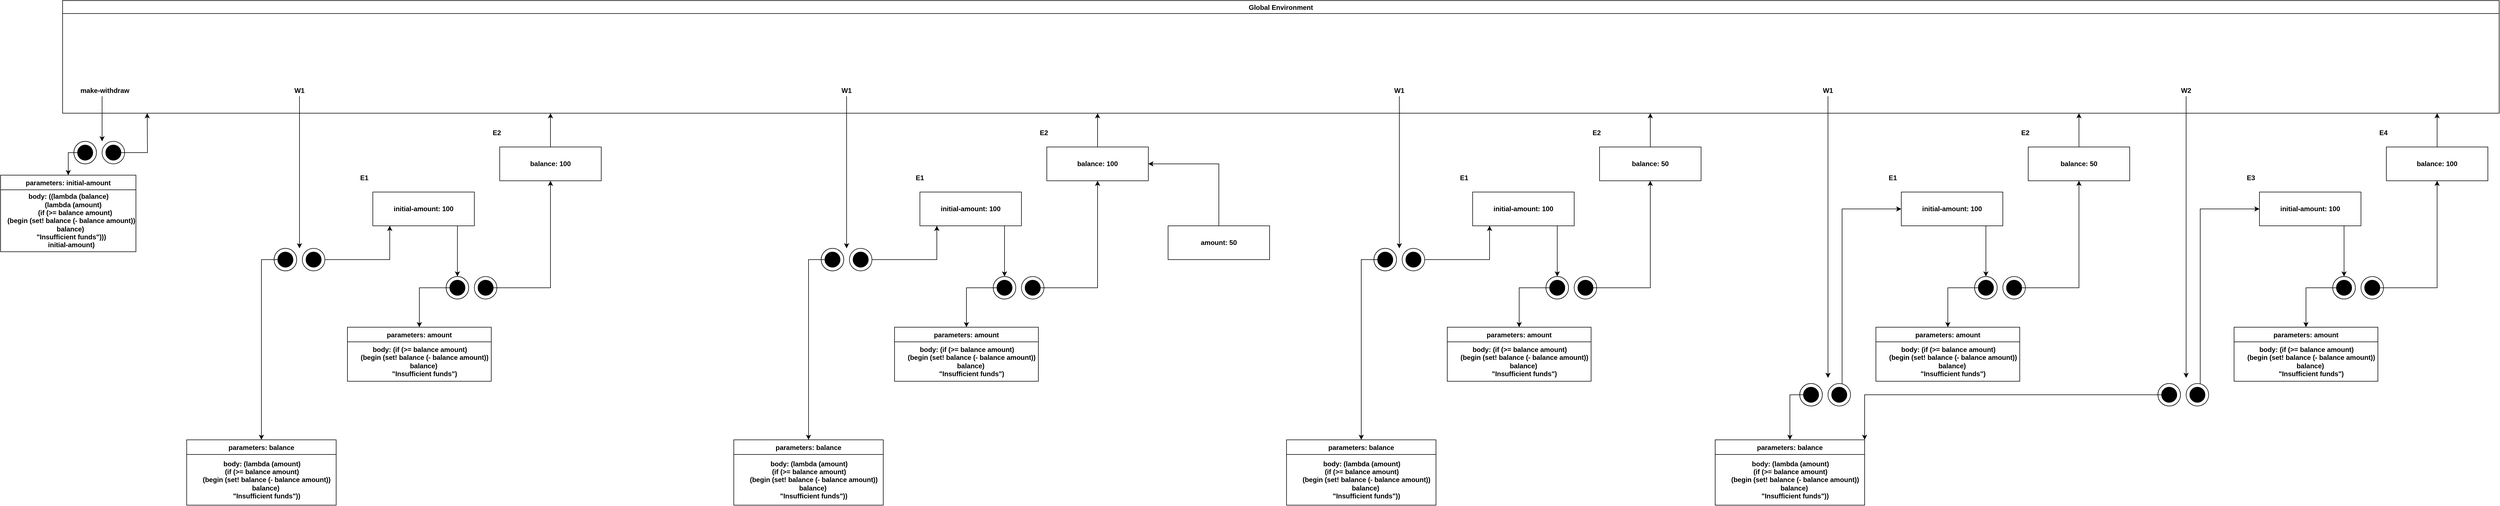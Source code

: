 <mxfile version="20.2.2" type="device"><diagram id="kfDIRKvqegw2uB67PyOM" name="Page-1"><mxGraphModel dx="1422" dy="762" grid="1" gridSize="10" guides="1" tooltips="1" connect="1" arrows="1" fold="1" page="1" pageScale="1" pageWidth="827" pageHeight="1169" math="0" shadow="0"><root><mxCell id="0"/><mxCell id="1" parent="0"/><mxCell id="6qff64zCj-VwjpIvM6aq-5" value="Global Environment" style="swimlane;labelBackgroundColor=#ffffff;" parent="1" vertex="1"><mxGeometry x="140" y="210" width="4320" height="200" as="geometry"/></mxCell><mxCell id="6qff64zCj-VwjpIvM6aq-6" value="&lt;b&gt;make-withdraw&lt;br&gt;&lt;/b&gt;" style="text;html=1;strokeColor=none;fillColor=none;align=center;verticalAlign=middle;whiteSpace=wrap;rounded=0;labelBackgroundColor=#ffffff;" parent="6qff64zCj-VwjpIvM6aq-5" vertex="1"><mxGeometry x="10" y="150" width="130" height="20" as="geometry"/></mxCell><mxCell id="NxUSfzt4S8Dqe7hjAfuP-22" value="&lt;b&gt;W1&lt;br&gt;&lt;/b&gt;" style="text;html=1;strokeColor=none;fillColor=none;align=center;verticalAlign=middle;whiteSpace=wrap;rounded=0;labelBackgroundColor=#ffffff;" parent="6qff64zCj-VwjpIvM6aq-5" vertex="1"><mxGeometry x="355" y="150" width="130" height="20" as="geometry"/></mxCell><mxCell id="6qff64zCj-VwjpIvM6aq-7" value="" style="group" parent="1" connectable="0" vertex="1"><mxGeometry x="160" y="460" width="40" height="40" as="geometry"/></mxCell><mxCell id="6qff64zCj-VwjpIvM6aq-8" value="" style="ellipse;whiteSpace=wrap;html=1;aspect=fixed;labelBackgroundColor=#ffffff;" parent="6qff64zCj-VwjpIvM6aq-7" vertex="1"><mxGeometry width="40" height="40" as="geometry"/></mxCell><mxCell id="6qff64zCj-VwjpIvM6aq-9" value="" style="ellipse;whiteSpace=wrap;html=1;aspect=fixed;labelBackgroundColor=#ffffff;strokeWidth=8;fillColor=#000000;" parent="6qff64zCj-VwjpIvM6aq-7" vertex="1"><mxGeometry x="10" y="10" width="20" height="20" as="geometry"/></mxCell><mxCell id="6qff64zCj-VwjpIvM6aq-10" value="" style="group" parent="1" connectable="0" vertex="1"><mxGeometry x="160" y="460" width="40" height="40" as="geometry"/></mxCell><mxCell id="6qff64zCj-VwjpIvM6aq-11" value="" style="ellipse;whiteSpace=wrap;html=1;aspect=fixed;labelBackgroundColor=#ffffff;" parent="6qff64zCj-VwjpIvM6aq-10" vertex="1"><mxGeometry width="40" height="40" as="geometry"/></mxCell><mxCell id="6qff64zCj-VwjpIvM6aq-12" value="" style="ellipse;whiteSpace=wrap;html=1;aspect=fixed;labelBackgroundColor=#ffffff;strokeWidth=8;fillColor=#000000;" parent="6qff64zCj-VwjpIvM6aq-10" vertex="1"><mxGeometry x="10" y="10" width="20" height="20" as="geometry"/></mxCell><mxCell id="6qff64zCj-VwjpIvM6aq-13" value="" style="group" parent="1" connectable="0" vertex="1"><mxGeometry x="210" y="460" width="40" height="40" as="geometry"/></mxCell><mxCell id="6qff64zCj-VwjpIvM6aq-14" value="" style="ellipse;whiteSpace=wrap;html=1;aspect=fixed;labelBackgroundColor=#ffffff;" parent="6qff64zCj-VwjpIvM6aq-13" vertex="1"><mxGeometry width="40" height="40" as="geometry"/></mxCell><mxCell id="6qff64zCj-VwjpIvM6aq-15" value="" style="ellipse;whiteSpace=wrap;html=1;aspect=fixed;labelBackgroundColor=#ffffff;strokeWidth=8;fillColor=#000000;" parent="6qff64zCj-VwjpIvM6aq-13" vertex="1"><mxGeometry x="10" y="10" width="20" height="20" as="geometry"/></mxCell><mxCell id="6qff64zCj-VwjpIvM6aq-16" style="edgeStyle=orthogonalEdgeStyle;rounded=0;orthogonalLoop=1;jettySize=auto;html=1;" parent="1" source="6qff64zCj-VwjpIvM6aq-6" edge="1"><mxGeometry relative="1" as="geometry"><mxPoint x="210" y="460" as="targetPoint"/><Array as="points"><mxPoint x="210" y="370"/></Array></mxGeometry></mxCell><mxCell id="6qff64zCj-VwjpIvM6aq-17" value="parameters: initial-amount" style="swimlane;fontStyle=1;align=center;verticalAlign=top;childLayout=stackLayout;horizontal=1;startSize=26;horizontalStack=0;resizeParent=1;resizeParentMax=0;resizeLast=0;collapsible=1;marginBottom=0;" parent="1" vertex="1"><mxGeometry x="30" y="520" width="240" height="136" as="geometry"/></mxCell><mxCell id="6qff64zCj-VwjpIvM6aq-18" value="&lt;b&gt;body:&amp;nbsp;&lt;/b&gt;&lt;span style=&quot;background-color: initial;&quot;&gt;&lt;b&gt;((lambda (balance)&lt;/b&gt;&lt;/span&gt;&lt;div&gt;&lt;b&gt;&amp;nbsp; &amp;nbsp; &amp;nbsp;(lambda (amount)&lt;/b&gt;&lt;/div&gt;&lt;div&gt;&lt;b&gt;&amp;nbsp; &amp;nbsp; &amp;nbsp; &amp;nbsp;(if (&amp;gt;= balance amount)&lt;/b&gt;&lt;/div&gt;&lt;div&gt;&lt;b&gt;&lt;span style=&quot;&quot;&gt;&#9;&lt;/span&gt;&amp;nbsp; &amp;nbsp;(begin (set! balance (- balance amount))&lt;/b&gt;&lt;/div&gt;&lt;div&gt;&lt;b&gt;&lt;span style=&quot;&quot;&gt;&#9;&#9;&lt;/span&gt;&amp;nbsp; balance)&lt;/b&gt;&lt;/div&gt;&lt;div&gt;&lt;b&gt;&lt;span style=&quot;&quot;&gt;&#9;&lt;/span&gt;&amp;nbsp; &amp;nbsp;&quot;Insufficient funds&quot;)))&lt;/b&gt;&lt;/div&gt;&lt;div&gt;&lt;b&gt;&amp;nbsp; &amp;nbsp;initial-amount)&lt;/b&gt;&lt;/div&gt;" style="text;html=1;align=center;verticalAlign=middle;resizable=0;points=[];autosize=1;strokeColor=none;" parent="6qff64zCj-VwjpIvM6aq-17" vertex="1"><mxGeometry y="26" width="240" height="110" as="geometry"/></mxCell><mxCell id="6qff64zCj-VwjpIvM6aq-19" style="edgeStyle=orthogonalEdgeStyle;rounded=0;orthogonalLoop=1;jettySize=auto;html=1;exitX=0;exitY=0.5;exitDx=0;exitDy=0;entryX=0.5;entryY=0;entryDx=0;entryDy=0;" parent="1" source="6qff64zCj-VwjpIvM6aq-12" target="6qff64zCj-VwjpIvM6aq-17" edge="1"><mxGeometry relative="1" as="geometry"/></mxCell><mxCell id="6qff64zCj-VwjpIvM6aq-20" style="edgeStyle=orthogonalEdgeStyle;rounded=0;orthogonalLoop=1;jettySize=auto;html=1;exitX=1;exitY=0.5;exitDx=0;exitDy=0;" parent="1" source="6qff64zCj-VwjpIvM6aq-15" edge="1"><mxGeometry relative="1" as="geometry"><mxPoint x="290" y="410" as="targetPoint"/></mxGeometry></mxCell><mxCell id="NxUSfzt4S8Dqe7hjAfuP-23" value="" style="group" parent="1" connectable="0" vertex="1"><mxGeometry x="515" y="650" width="40" height="40" as="geometry"/></mxCell><mxCell id="NxUSfzt4S8Dqe7hjAfuP-24" value="" style="ellipse;whiteSpace=wrap;html=1;aspect=fixed;labelBackgroundColor=#ffffff;" parent="NxUSfzt4S8Dqe7hjAfuP-23" vertex="1"><mxGeometry width="40" height="40" as="geometry"/></mxCell><mxCell id="NxUSfzt4S8Dqe7hjAfuP-25" value="" style="ellipse;whiteSpace=wrap;html=1;aspect=fixed;labelBackgroundColor=#ffffff;strokeWidth=8;fillColor=#000000;" parent="NxUSfzt4S8Dqe7hjAfuP-23" vertex="1"><mxGeometry x="10" y="10" width="20" height="20" as="geometry"/></mxCell><mxCell id="NxUSfzt4S8Dqe7hjAfuP-26" value="" style="group" parent="1" connectable="0" vertex="1"><mxGeometry x="515" y="650" width="40" height="40" as="geometry"/></mxCell><mxCell id="NxUSfzt4S8Dqe7hjAfuP-27" value="" style="ellipse;whiteSpace=wrap;html=1;aspect=fixed;labelBackgroundColor=#ffffff;" parent="NxUSfzt4S8Dqe7hjAfuP-26" vertex="1"><mxGeometry width="40" height="40" as="geometry"/></mxCell><mxCell id="NxUSfzt4S8Dqe7hjAfuP-28" value="" style="ellipse;whiteSpace=wrap;html=1;aspect=fixed;labelBackgroundColor=#ffffff;strokeWidth=8;fillColor=#000000;" parent="NxUSfzt4S8Dqe7hjAfuP-26" vertex="1"><mxGeometry x="10" y="10" width="20" height="20" as="geometry"/></mxCell><mxCell id="NxUSfzt4S8Dqe7hjAfuP-29" value="" style="group" parent="1" connectable="0" vertex="1"><mxGeometry x="565" y="650" width="40" height="40" as="geometry"/></mxCell><mxCell id="NxUSfzt4S8Dqe7hjAfuP-30" value="" style="ellipse;whiteSpace=wrap;html=1;aspect=fixed;labelBackgroundColor=#ffffff;" parent="NxUSfzt4S8Dqe7hjAfuP-29" vertex="1"><mxGeometry width="40" height="40" as="geometry"/></mxCell><mxCell id="NxUSfzt4S8Dqe7hjAfuP-31" value="" style="ellipse;whiteSpace=wrap;html=1;aspect=fixed;labelBackgroundColor=#ffffff;strokeWidth=8;fillColor=#000000;" parent="NxUSfzt4S8Dqe7hjAfuP-29" vertex="1"><mxGeometry x="10" y="10" width="20" height="20" as="geometry"/></mxCell><mxCell id="NxUSfzt4S8Dqe7hjAfuP-32" style="edgeStyle=orthogonalEdgeStyle;rounded=0;orthogonalLoop=1;jettySize=auto;html=1;" parent="1" source="NxUSfzt4S8Dqe7hjAfuP-22" edge="1"><mxGeometry relative="1" as="geometry"><mxPoint x="560" y="650" as="targetPoint"/><Array as="points"><mxPoint x="560" y="370"/></Array></mxGeometry></mxCell><mxCell id="NxUSfzt4S8Dqe7hjAfuP-33" value="parameters: balance" style="swimlane;fontStyle=1;align=center;verticalAlign=top;childLayout=stackLayout;horizontal=1;startSize=26;horizontalStack=0;resizeParent=1;resizeParentMax=0;resizeLast=0;collapsible=1;marginBottom=0;" parent="1" vertex="1"><mxGeometry x="360" y="990" width="265" height="116" as="geometry"/></mxCell><mxCell id="NxUSfzt4S8Dqe7hjAfuP-34" value="&lt;b&gt;body:&amp;nbsp;&lt;/b&gt;&lt;span style=&quot;background-color: initial;&quot;&gt;&lt;b&gt;(lambda (amount)&lt;/b&gt;&lt;/span&gt;&lt;div&gt;&lt;b&gt;&lt;span style=&quot;&quot;&gt;&#9;&lt;/span&gt; (if (&amp;gt;= balance amount)&lt;/b&gt;&lt;/div&gt;&lt;div&gt;&lt;b&gt;&lt;span style=&quot;&quot;&gt;&#9;&lt;/span&gt;&amp;nbsp; &amp;nbsp; &amp;nbsp;(begin (set! balance (- balance amount))&lt;/b&gt;&lt;/div&gt;&lt;div&gt;&lt;b&gt;&lt;span style=&quot;&quot;&gt;&#9;&#9;&lt;/span&gt;&amp;nbsp; &amp;nbsp; balance)&lt;/b&gt;&lt;/div&gt;&lt;div&gt;&lt;b&gt;&lt;span style=&quot;&quot;&gt;&#9;&lt;/span&gt;&amp;nbsp; &amp;nbsp; &amp;nbsp;&quot;Insufficient funds&quot;))&lt;/b&gt;&lt;/div&gt;" style="text;html=1;align=center;verticalAlign=middle;resizable=0;points=[];autosize=1;strokeColor=none;" parent="NxUSfzt4S8Dqe7hjAfuP-33" vertex="1"><mxGeometry y="26" width="265" height="90" as="geometry"/></mxCell><mxCell id="NxUSfzt4S8Dqe7hjAfuP-35" style="edgeStyle=orthogonalEdgeStyle;rounded=0;orthogonalLoop=1;jettySize=auto;html=1;exitX=0;exitY=0.5;exitDx=0;exitDy=0;entryX=0.5;entryY=0;entryDx=0;entryDy=0;" parent="1" source="NxUSfzt4S8Dqe7hjAfuP-28" target="NxUSfzt4S8Dqe7hjAfuP-33" edge="1"><mxGeometry relative="1" as="geometry"/></mxCell><mxCell id="NxUSfzt4S8Dqe7hjAfuP-38" value="" style="rounded=0;whiteSpace=wrap;html=1;fillColor=none;gradientColor=default;" parent="1" vertex="1"><mxGeometry x="690" y="550" width="180" height="60" as="geometry"/></mxCell><mxCell id="NxUSfzt4S8Dqe7hjAfuP-40" value="&lt;b&gt;initial-amount: 100&lt;/b&gt;" style="text;html=1;strokeColor=none;fillColor=none;align=center;verticalAlign=middle;whiteSpace=wrap;rounded=0;" parent="1" vertex="1"><mxGeometry x="725" y="565" width="110" height="30" as="geometry"/></mxCell><mxCell id="NxUSfzt4S8Dqe7hjAfuP-41" style="edgeStyle=orthogonalEdgeStyle;rounded=0;orthogonalLoop=1;jettySize=auto;html=1;" parent="1" source="NxUSfzt4S8Dqe7hjAfuP-30" edge="1"><mxGeometry relative="1" as="geometry"><Array as="points"><mxPoint x="720" y="670"/><mxPoint x="720" y="610"/></Array><mxPoint x="720" y="610" as="targetPoint"/></mxGeometry></mxCell><mxCell id="1_aoYweBPawv_Plwj2Hz-1" style="edgeStyle=orthogonalEdgeStyle;rounded=0;orthogonalLoop=1;jettySize=auto;html=1;" parent="1" source="1_aoYweBPawv_Plwj2Hz-2" edge="1"><mxGeometry relative="1" as="geometry"><mxPoint x="1005" y="410" as="targetPoint"/></mxGeometry></mxCell><mxCell id="1_aoYweBPawv_Plwj2Hz-2" value="" style="rounded=0;whiteSpace=wrap;html=1;fillColor=none;gradientColor=default;" parent="1" vertex="1"><mxGeometry x="915" y="470" width="180" height="60" as="geometry"/></mxCell><mxCell id="1_aoYweBPawv_Plwj2Hz-3" value="&lt;b&gt;balance: 100&lt;/b&gt;" style="text;html=1;strokeColor=none;fillColor=none;align=center;verticalAlign=middle;whiteSpace=wrap;rounded=0;" parent="1" vertex="1"><mxGeometry x="950" y="485" width="110" height="30" as="geometry"/></mxCell><mxCell id="1_aoYweBPawv_Plwj2Hz-4" value="&lt;b&gt;E1&lt;/b&gt;" style="text;html=1;strokeColor=none;fillColor=none;align=center;verticalAlign=middle;whiteSpace=wrap;rounded=0;" parent="1" vertex="1"><mxGeometry x="645" y="510" width="60" height="30" as="geometry"/></mxCell><mxCell id="1_aoYweBPawv_Plwj2Hz-8" value="" style="group" parent="1" connectable="0" vertex="1"><mxGeometry x="820" y="700" width="40" height="40" as="geometry"/></mxCell><mxCell id="1_aoYweBPawv_Plwj2Hz-9" value="" style="ellipse;whiteSpace=wrap;html=1;aspect=fixed;labelBackgroundColor=#ffffff;" parent="1_aoYweBPawv_Plwj2Hz-8" vertex="1"><mxGeometry width="40" height="40" as="geometry"/></mxCell><mxCell id="1_aoYweBPawv_Plwj2Hz-10" value="" style="ellipse;whiteSpace=wrap;html=1;aspect=fixed;labelBackgroundColor=#ffffff;strokeWidth=8;fillColor=#000000;" parent="1_aoYweBPawv_Plwj2Hz-8" vertex="1"><mxGeometry x="10" y="10" width="20" height="20" as="geometry"/></mxCell><mxCell id="1_aoYweBPawv_Plwj2Hz-11" value="" style="group" parent="1" connectable="0" vertex="1"><mxGeometry x="820" y="700" width="40" height="40" as="geometry"/></mxCell><mxCell id="1_aoYweBPawv_Plwj2Hz-12" value="" style="ellipse;whiteSpace=wrap;html=1;aspect=fixed;labelBackgroundColor=#ffffff;" parent="1_aoYweBPawv_Plwj2Hz-11" vertex="1"><mxGeometry width="40" height="40" as="geometry"/></mxCell><mxCell id="1_aoYweBPawv_Plwj2Hz-13" value="" style="ellipse;whiteSpace=wrap;html=1;aspect=fixed;labelBackgroundColor=#ffffff;strokeWidth=8;fillColor=#000000;" parent="1_aoYweBPawv_Plwj2Hz-11" vertex="1"><mxGeometry x="10" y="10" width="20" height="20" as="geometry"/></mxCell><mxCell id="1_aoYweBPawv_Plwj2Hz-14" value="" style="group" parent="1" connectable="0" vertex="1"><mxGeometry x="870" y="700" width="40" height="40" as="geometry"/></mxCell><mxCell id="1_aoYweBPawv_Plwj2Hz-15" value="" style="ellipse;whiteSpace=wrap;html=1;aspect=fixed;labelBackgroundColor=#ffffff;" parent="1_aoYweBPawv_Plwj2Hz-14" vertex="1"><mxGeometry width="40" height="40" as="geometry"/></mxCell><mxCell id="1_aoYweBPawv_Plwj2Hz-16" value="" style="ellipse;whiteSpace=wrap;html=1;aspect=fixed;labelBackgroundColor=#ffffff;strokeWidth=8;fillColor=#000000;" parent="1_aoYweBPawv_Plwj2Hz-14" vertex="1"><mxGeometry x="10" y="10" width="20" height="20" as="geometry"/></mxCell><mxCell id="1_aoYweBPawv_Plwj2Hz-17" value="parameters: amount" style="swimlane;fontStyle=1;align=center;verticalAlign=top;childLayout=stackLayout;horizontal=1;startSize=26;horizontalStack=0;resizeParent=1;resizeParentMax=0;resizeLast=0;collapsible=1;marginBottom=0;" parent="1" vertex="1"><mxGeometry x="645" y="790" width="255" height="96" as="geometry"/></mxCell><mxCell id="1_aoYweBPawv_Plwj2Hz-18" value="&lt;b&gt;body:&amp;nbsp;&lt;/b&gt;&lt;span style=&quot;background-color: initial;&quot;&gt;&lt;b&gt;(if (&amp;gt;= balance amount)&lt;/b&gt;&lt;/span&gt;&lt;div&gt;&lt;b&gt;&lt;span style=&quot;&quot;&gt;&#9;&lt;/span&gt;&amp;nbsp; &amp;nbsp; &amp;nbsp;(begin (set! balance (- balance amount))&lt;/b&gt;&lt;/div&gt;&lt;div&gt;&lt;b&gt;&lt;span style=&quot;&quot;&gt;&#9;&#9;&lt;/span&gt;&amp;nbsp; &amp;nbsp; balance)&lt;/b&gt;&lt;/div&gt;&lt;div&gt;&lt;b&gt;&lt;span style=&quot;&quot;&gt;&#9;&lt;/span&gt;&amp;nbsp; &amp;nbsp; &amp;nbsp;&quot;Insufficient funds&quot;)&lt;/b&gt;&lt;/div&gt;" style="text;html=1;align=center;verticalAlign=middle;resizable=0;points=[];autosize=1;strokeColor=none;" parent="1_aoYweBPawv_Plwj2Hz-17" vertex="1"><mxGeometry y="26" width="255" height="70" as="geometry"/></mxCell><mxCell id="1_aoYweBPawv_Plwj2Hz-19" style="edgeStyle=orthogonalEdgeStyle;rounded=0;orthogonalLoop=1;jettySize=auto;html=1;exitX=0;exitY=0.5;exitDx=0;exitDy=0;entryX=0.5;entryY=0;entryDx=0;entryDy=0;" parent="1" source="1_aoYweBPawv_Plwj2Hz-13" target="1_aoYweBPawv_Plwj2Hz-17" edge="1"><mxGeometry relative="1" as="geometry"/></mxCell><mxCell id="1_aoYweBPawv_Plwj2Hz-20" style="edgeStyle=orthogonalEdgeStyle;rounded=0;orthogonalLoop=1;jettySize=auto;html=1;exitX=1;exitY=0.5;exitDx=0;exitDy=0;entryX=0.5;entryY=1;entryDx=0;entryDy=0;" parent="1" source="1_aoYweBPawv_Plwj2Hz-16" target="1_aoYweBPawv_Plwj2Hz-2" edge="1"><mxGeometry relative="1" as="geometry"><mxPoint x="950" y="650" as="targetPoint"/><Array as="points"><mxPoint x="1005" y="720"/></Array></mxGeometry></mxCell><mxCell id="1_aoYweBPawv_Plwj2Hz-22" value="" style="endArrow=classic;html=1;rounded=0;entryX=0.5;entryY=0;entryDx=0;entryDy=0;" parent="1" target="1_aoYweBPawv_Plwj2Hz-12" edge="1"><mxGeometry width="50" height="50" relative="1" as="geometry"><mxPoint x="840" y="610" as="sourcePoint"/><mxPoint x="630" y="630" as="targetPoint"/></mxGeometry></mxCell><mxCell id="1_aoYweBPawv_Plwj2Hz-23" value="&lt;b&gt;E2&lt;/b&gt;" style="text;html=1;strokeColor=none;fillColor=none;align=center;verticalAlign=middle;whiteSpace=wrap;rounded=0;" parent="1" vertex="1"><mxGeometry x="880" y="430" width="60" height="30" as="geometry"/></mxCell><mxCell id="u_yDlBC5q9Q_mKXGEzNP-43" value="&lt;b&gt;W1&lt;br&gt;&lt;/b&gt;" style="text;html=1;strokeColor=none;fillColor=none;align=center;verticalAlign=middle;whiteSpace=wrap;rounded=0;labelBackgroundColor=#ffffff;" parent="1" vertex="1"><mxGeometry x="1465" y="360" width="130" height="20" as="geometry"/></mxCell><mxCell id="u_yDlBC5q9Q_mKXGEzNP-44" value="" style="group" parent="1" connectable="0" vertex="1"><mxGeometry x="1485" y="650" width="40" height="40" as="geometry"/></mxCell><mxCell id="u_yDlBC5q9Q_mKXGEzNP-45" value="" style="ellipse;whiteSpace=wrap;html=1;aspect=fixed;labelBackgroundColor=#ffffff;" parent="u_yDlBC5q9Q_mKXGEzNP-44" vertex="1"><mxGeometry width="40" height="40" as="geometry"/></mxCell><mxCell id="u_yDlBC5q9Q_mKXGEzNP-46" value="" style="ellipse;whiteSpace=wrap;html=1;aspect=fixed;labelBackgroundColor=#ffffff;strokeWidth=8;fillColor=#000000;" parent="u_yDlBC5q9Q_mKXGEzNP-44" vertex="1"><mxGeometry x="10" y="10" width="20" height="20" as="geometry"/></mxCell><mxCell id="u_yDlBC5q9Q_mKXGEzNP-47" value="" style="group" parent="1" connectable="0" vertex="1"><mxGeometry x="1485" y="650" width="40" height="40" as="geometry"/></mxCell><mxCell id="u_yDlBC5q9Q_mKXGEzNP-48" value="" style="ellipse;whiteSpace=wrap;html=1;aspect=fixed;labelBackgroundColor=#ffffff;" parent="u_yDlBC5q9Q_mKXGEzNP-47" vertex="1"><mxGeometry width="40" height="40" as="geometry"/></mxCell><mxCell id="u_yDlBC5q9Q_mKXGEzNP-49" value="" style="ellipse;whiteSpace=wrap;html=1;aspect=fixed;labelBackgroundColor=#ffffff;strokeWidth=8;fillColor=#000000;" parent="u_yDlBC5q9Q_mKXGEzNP-47" vertex="1"><mxGeometry x="10" y="10" width="20" height="20" as="geometry"/></mxCell><mxCell id="u_yDlBC5q9Q_mKXGEzNP-50" value="" style="group" parent="1" connectable="0" vertex="1"><mxGeometry x="1535" y="650" width="40" height="40" as="geometry"/></mxCell><mxCell id="u_yDlBC5q9Q_mKXGEzNP-51" value="" style="ellipse;whiteSpace=wrap;html=1;aspect=fixed;labelBackgroundColor=#ffffff;" parent="u_yDlBC5q9Q_mKXGEzNP-50" vertex="1"><mxGeometry width="40" height="40" as="geometry"/></mxCell><mxCell id="u_yDlBC5q9Q_mKXGEzNP-52" value="" style="ellipse;whiteSpace=wrap;html=1;aspect=fixed;labelBackgroundColor=#ffffff;strokeWidth=8;fillColor=#000000;" parent="u_yDlBC5q9Q_mKXGEzNP-50" vertex="1"><mxGeometry x="10" y="10" width="20" height="20" as="geometry"/></mxCell><mxCell id="u_yDlBC5q9Q_mKXGEzNP-53" style="edgeStyle=orthogonalEdgeStyle;rounded=0;orthogonalLoop=1;jettySize=auto;html=1;" parent="1" source="u_yDlBC5q9Q_mKXGEzNP-43" edge="1"><mxGeometry relative="1" as="geometry"><mxPoint x="1530" y="650" as="targetPoint"/><Array as="points"><mxPoint x="1530" y="370"/></Array></mxGeometry></mxCell><mxCell id="u_yDlBC5q9Q_mKXGEzNP-54" value="parameters: balance" style="swimlane;fontStyle=1;align=center;verticalAlign=top;childLayout=stackLayout;horizontal=1;startSize=26;horizontalStack=0;resizeParent=1;resizeParentMax=0;resizeLast=0;collapsible=1;marginBottom=0;" parent="1" vertex="1"><mxGeometry x="1330" y="990" width="265" height="116" as="geometry"/></mxCell><mxCell id="u_yDlBC5q9Q_mKXGEzNP-55" value="&lt;b&gt;body:&amp;nbsp;&lt;/b&gt;&lt;span style=&quot;background-color: initial;&quot;&gt;&lt;b&gt;(lambda (amount)&lt;/b&gt;&lt;/span&gt;&lt;div&gt;&lt;b&gt;&lt;span style=&quot;&quot;&gt;&#9;&lt;/span&gt; (if (&amp;gt;= balance amount)&lt;/b&gt;&lt;/div&gt;&lt;div&gt;&lt;b&gt;&lt;span style=&quot;&quot;&gt;&#9;&lt;/span&gt;&amp;nbsp; &amp;nbsp; &amp;nbsp;(begin (set! balance (- balance amount))&lt;/b&gt;&lt;/div&gt;&lt;div&gt;&lt;b&gt;&lt;span style=&quot;&quot;&gt;&#9;&#9;&lt;/span&gt;&amp;nbsp; &amp;nbsp; balance)&lt;/b&gt;&lt;/div&gt;&lt;div&gt;&lt;b&gt;&lt;span style=&quot;&quot;&gt;&#9;&lt;/span&gt;&amp;nbsp; &amp;nbsp; &amp;nbsp;&quot;Insufficient funds&quot;))&lt;/b&gt;&lt;/div&gt;" style="text;html=1;align=center;verticalAlign=middle;resizable=0;points=[];autosize=1;strokeColor=none;" parent="u_yDlBC5q9Q_mKXGEzNP-54" vertex="1"><mxGeometry y="26" width="265" height="90" as="geometry"/></mxCell><mxCell id="u_yDlBC5q9Q_mKXGEzNP-56" style="edgeStyle=orthogonalEdgeStyle;rounded=0;orthogonalLoop=1;jettySize=auto;html=1;exitX=0;exitY=0.5;exitDx=0;exitDy=0;entryX=0.5;entryY=0;entryDx=0;entryDy=0;" parent="1" source="u_yDlBC5q9Q_mKXGEzNP-49" target="u_yDlBC5q9Q_mKXGEzNP-54" edge="1"><mxGeometry relative="1" as="geometry"/></mxCell><mxCell id="u_yDlBC5q9Q_mKXGEzNP-57" value="" style="rounded=0;whiteSpace=wrap;html=1;fillColor=none;gradientColor=default;" parent="1" vertex="1"><mxGeometry x="1660" y="550" width="180" height="60" as="geometry"/></mxCell><mxCell id="u_yDlBC5q9Q_mKXGEzNP-58" value="&lt;b&gt;initial-amount: 100&lt;/b&gt;" style="text;html=1;strokeColor=none;fillColor=none;align=center;verticalAlign=middle;whiteSpace=wrap;rounded=0;" parent="1" vertex="1"><mxGeometry x="1695" y="565" width="110" height="30" as="geometry"/></mxCell><mxCell id="u_yDlBC5q9Q_mKXGEzNP-59" style="edgeStyle=orthogonalEdgeStyle;rounded=0;orthogonalLoop=1;jettySize=auto;html=1;" parent="1" source="u_yDlBC5q9Q_mKXGEzNP-51" edge="1"><mxGeometry relative="1" as="geometry"><Array as="points"><mxPoint x="1690" y="670"/><mxPoint x="1690" y="610"/></Array><mxPoint x="1690" y="610" as="targetPoint"/></mxGeometry></mxCell><mxCell id="u_yDlBC5q9Q_mKXGEzNP-60" style="edgeStyle=orthogonalEdgeStyle;rounded=0;orthogonalLoop=1;jettySize=auto;html=1;" parent="1" source="u_yDlBC5q9Q_mKXGEzNP-61" edge="1"><mxGeometry relative="1" as="geometry"><mxPoint x="1975.0" y="410" as="targetPoint"/></mxGeometry></mxCell><mxCell id="u_yDlBC5q9Q_mKXGEzNP-61" value="" style="rounded=0;whiteSpace=wrap;html=1;fillColor=none;gradientColor=default;" parent="1" vertex="1"><mxGeometry x="1885" y="470" width="180" height="60" as="geometry"/></mxCell><mxCell id="u_yDlBC5q9Q_mKXGEzNP-62" value="&lt;b&gt;balance: 100&lt;/b&gt;" style="text;html=1;strokeColor=none;fillColor=none;align=center;verticalAlign=middle;whiteSpace=wrap;rounded=0;" parent="1" vertex="1"><mxGeometry x="1920" y="485" width="110" height="30" as="geometry"/></mxCell><mxCell id="u_yDlBC5q9Q_mKXGEzNP-63" value="&lt;b&gt;E1&lt;/b&gt;" style="text;html=1;strokeColor=none;fillColor=none;align=center;verticalAlign=middle;whiteSpace=wrap;rounded=0;" parent="1" vertex="1"><mxGeometry x="1630" y="510" width="60" height="30" as="geometry"/></mxCell><mxCell id="u_yDlBC5q9Q_mKXGEzNP-64" value="" style="group" parent="1" connectable="0" vertex="1"><mxGeometry x="1790" y="700" width="40" height="40" as="geometry"/></mxCell><mxCell id="u_yDlBC5q9Q_mKXGEzNP-65" value="" style="ellipse;whiteSpace=wrap;html=1;aspect=fixed;labelBackgroundColor=#ffffff;" parent="u_yDlBC5q9Q_mKXGEzNP-64" vertex="1"><mxGeometry width="40" height="40" as="geometry"/></mxCell><mxCell id="u_yDlBC5q9Q_mKXGEzNP-66" value="" style="ellipse;whiteSpace=wrap;html=1;aspect=fixed;labelBackgroundColor=#ffffff;strokeWidth=8;fillColor=#000000;" parent="u_yDlBC5q9Q_mKXGEzNP-64" vertex="1"><mxGeometry x="10" y="10" width="20" height="20" as="geometry"/></mxCell><mxCell id="u_yDlBC5q9Q_mKXGEzNP-67" value="" style="group" parent="1" connectable="0" vertex="1"><mxGeometry x="1790" y="700" width="40" height="40" as="geometry"/></mxCell><mxCell id="u_yDlBC5q9Q_mKXGEzNP-68" value="" style="ellipse;whiteSpace=wrap;html=1;aspect=fixed;labelBackgroundColor=#ffffff;" parent="u_yDlBC5q9Q_mKXGEzNP-67" vertex="1"><mxGeometry width="40" height="40" as="geometry"/></mxCell><mxCell id="u_yDlBC5q9Q_mKXGEzNP-69" value="" style="ellipse;whiteSpace=wrap;html=1;aspect=fixed;labelBackgroundColor=#ffffff;strokeWidth=8;fillColor=#000000;" parent="u_yDlBC5q9Q_mKXGEzNP-67" vertex="1"><mxGeometry x="10" y="10" width="20" height="20" as="geometry"/></mxCell><mxCell id="u_yDlBC5q9Q_mKXGEzNP-70" value="" style="group" parent="1" connectable="0" vertex="1"><mxGeometry x="1840" y="700" width="40" height="40" as="geometry"/></mxCell><mxCell id="u_yDlBC5q9Q_mKXGEzNP-71" value="" style="ellipse;whiteSpace=wrap;html=1;aspect=fixed;labelBackgroundColor=#ffffff;" parent="u_yDlBC5q9Q_mKXGEzNP-70" vertex="1"><mxGeometry width="40" height="40" as="geometry"/></mxCell><mxCell id="u_yDlBC5q9Q_mKXGEzNP-72" value="" style="ellipse;whiteSpace=wrap;html=1;aspect=fixed;labelBackgroundColor=#ffffff;strokeWidth=8;fillColor=#000000;" parent="u_yDlBC5q9Q_mKXGEzNP-70" vertex="1"><mxGeometry x="10" y="10" width="20" height="20" as="geometry"/></mxCell><mxCell id="u_yDlBC5q9Q_mKXGEzNP-73" value="parameters: amount" style="swimlane;fontStyle=1;align=center;verticalAlign=top;childLayout=stackLayout;horizontal=1;startSize=26;horizontalStack=0;resizeParent=1;resizeParentMax=0;resizeLast=0;collapsible=1;marginBottom=0;" parent="1" vertex="1"><mxGeometry x="1615" y="790" width="255" height="96" as="geometry"/></mxCell><mxCell id="u_yDlBC5q9Q_mKXGEzNP-74" value="&lt;b&gt;body:&amp;nbsp;&lt;/b&gt;&lt;span style=&quot;background-color: initial;&quot;&gt;&lt;b&gt;(if (&amp;gt;= balance amount)&lt;/b&gt;&lt;/span&gt;&lt;div&gt;&lt;b&gt;&lt;span style=&quot;&quot;&gt;&#9;&lt;/span&gt;&amp;nbsp; &amp;nbsp; &amp;nbsp;(begin (set! balance (- balance amount))&lt;/b&gt;&lt;/div&gt;&lt;div&gt;&lt;b&gt;&lt;span style=&quot;&quot;&gt;&#9;&#9;&lt;/span&gt;&amp;nbsp; &amp;nbsp; balance)&lt;/b&gt;&lt;/div&gt;&lt;div&gt;&lt;b&gt;&lt;span style=&quot;&quot;&gt;&#9;&lt;/span&gt;&amp;nbsp; &amp;nbsp; &amp;nbsp;&quot;Insufficient funds&quot;)&lt;/b&gt;&lt;/div&gt;" style="text;html=1;align=center;verticalAlign=middle;resizable=0;points=[];autosize=1;strokeColor=none;" parent="u_yDlBC5q9Q_mKXGEzNP-73" vertex="1"><mxGeometry y="26" width="255" height="70" as="geometry"/></mxCell><mxCell id="u_yDlBC5q9Q_mKXGEzNP-75" style="edgeStyle=orthogonalEdgeStyle;rounded=0;orthogonalLoop=1;jettySize=auto;html=1;exitX=0;exitY=0.5;exitDx=0;exitDy=0;entryX=0.5;entryY=0;entryDx=0;entryDy=0;" parent="1" source="u_yDlBC5q9Q_mKXGEzNP-69" target="u_yDlBC5q9Q_mKXGEzNP-73" edge="1"><mxGeometry relative="1" as="geometry"/></mxCell><mxCell id="u_yDlBC5q9Q_mKXGEzNP-76" style="edgeStyle=orthogonalEdgeStyle;rounded=0;orthogonalLoop=1;jettySize=auto;html=1;exitX=1;exitY=0.5;exitDx=0;exitDy=0;entryX=0.5;entryY=1;entryDx=0;entryDy=0;" parent="1" source="u_yDlBC5q9Q_mKXGEzNP-72" target="u_yDlBC5q9Q_mKXGEzNP-61" edge="1"><mxGeometry relative="1" as="geometry"><mxPoint x="1920" y="650" as="targetPoint"/><Array as="points"><mxPoint x="1975" y="720"/></Array></mxGeometry></mxCell><mxCell id="u_yDlBC5q9Q_mKXGEzNP-77" value="" style="endArrow=classic;html=1;rounded=0;entryX=0.5;entryY=0;entryDx=0;entryDy=0;" parent="1" target="u_yDlBC5q9Q_mKXGEzNP-68" edge="1"><mxGeometry width="50" height="50" relative="1" as="geometry"><mxPoint x="1810.0" y="610" as="sourcePoint"/><mxPoint x="1600" y="630" as="targetPoint"/></mxGeometry></mxCell><mxCell id="u_yDlBC5q9Q_mKXGEzNP-78" value="&lt;b&gt;E2&lt;/b&gt;" style="text;html=1;strokeColor=none;fillColor=none;align=center;verticalAlign=middle;whiteSpace=wrap;rounded=0;" parent="1" vertex="1"><mxGeometry x="1850" y="430" width="60" height="30" as="geometry"/></mxCell><mxCell id="u_yDlBC5q9Q_mKXGEzNP-79" style="edgeStyle=orthogonalEdgeStyle;rounded=0;orthogonalLoop=1;jettySize=auto;html=1;entryX=1;entryY=0.5;entryDx=0;entryDy=0;exitX=0.5;exitY=0;exitDx=0;exitDy=0;" parent="1" source="u_yDlBC5q9Q_mKXGEzNP-80" target="u_yDlBC5q9Q_mKXGEzNP-61" edge="1"><mxGeometry relative="1" as="geometry"><mxPoint x="2190" y="550" as="targetPoint"/></mxGeometry></mxCell><mxCell id="u_yDlBC5q9Q_mKXGEzNP-80" value="" style="rounded=0;whiteSpace=wrap;html=1;fillColor=none;gradientColor=default;" parent="1" vertex="1"><mxGeometry x="2100" y="610" width="180" height="60" as="geometry"/></mxCell><mxCell id="u_yDlBC5q9Q_mKXGEzNP-81" value="&lt;b&gt;amount: 50&lt;/b&gt;" style="text;html=1;strokeColor=none;fillColor=none;align=center;verticalAlign=middle;whiteSpace=wrap;rounded=0;" parent="1" vertex="1"><mxGeometry x="2135" y="625" width="110" height="30" as="geometry"/></mxCell><mxCell id="u_yDlBC5q9Q_mKXGEzNP-82" value="&lt;b&gt;W1&lt;br&gt;&lt;/b&gt;" style="text;html=1;strokeColor=none;fillColor=none;align=center;verticalAlign=middle;whiteSpace=wrap;rounded=0;labelBackgroundColor=#ffffff;" parent="1" vertex="1"><mxGeometry x="3205" y="360" width="130" height="20" as="geometry"/></mxCell><mxCell id="u_yDlBC5q9Q_mKXGEzNP-83" value="" style="group" parent="1" connectable="0" vertex="1"><mxGeometry x="3220" y="890" width="40" height="40" as="geometry"/></mxCell><mxCell id="u_yDlBC5q9Q_mKXGEzNP-84" value="" style="ellipse;whiteSpace=wrap;html=1;aspect=fixed;labelBackgroundColor=#ffffff;" parent="u_yDlBC5q9Q_mKXGEzNP-83" vertex="1"><mxGeometry width="40" height="40" as="geometry"/></mxCell><mxCell id="u_yDlBC5q9Q_mKXGEzNP-85" value="" style="ellipse;whiteSpace=wrap;html=1;aspect=fixed;labelBackgroundColor=#ffffff;strokeWidth=8;fillColor=#000000;" parent="u_yDlBC5q9Q_mKXGEzNP-83" vertex="1"><mxGeometry x="10" y="10" width="20" height="20" as="geometry"/></mxCell><mxCell id="u_yDlBC5q9Q_mKXGEzNP-86" value="" style="group" parent="1" connectable="0" vertex="1"><mxGeometry x="3220" y="890" width="40" height="40" as="geometry"/></mxCell><mxCell id="u_yDlBC5q9Q_mKXGEzNP-87" value="" style="ellipse;whiteSpace=wrap;html=1;aspect=fixed;labelBackgroundColor=#ffffff;" parent="u_yDlBC5q9Q_mKXGEzNP-86" vertex="1"><mxGeometry width="40" height="40" as="geometry"/></mxCell><mxCell id="u_yDlBC5q9Q_mKXGEzNP-88" value="" style="ellipse;whiteSpace=wrap;html=1;aspect=fixed;labelBackgroundColor=#ffffff;strokeWidth=8;fillColor=#000000;" parent="u_yDlBC5q9Q_mKXGEzNP-86" vertex="1"><mxGeometry x="10" y="10" width="20" height="20" as="geometry"/></mxCell><mxCell id="u_yDlBC5q9Q_mKXGEzNP-89" value="" style="group" parent="1" connectable="0" vertex="1"><mxGeometry x="3270" y="890" width="40" height="40" as="geometry"/></mxCell><mxCell id="u_yDlBC5q9Q_mKXGEzNP-90" value="" style="ellipse;whiteSpace=wrap;html=1;aspect=fixed;labelBackgroundColor=#ffffff;" parent="u_yDlBC5q9Q_mKXGEzNP-89" vertex="1"><mxGeometry width="40" height="40" as="geometry"/></mxCell><mxCell id="u_yDlBC5q9Q_mKXGEzNP-91" value="" style="ellipse;whiteSpace=wrap;html=1;aspect=fixed;labelBackgroundColor=#ffffff;strokeWidth=8;fillColor=#000000;" parent="u_yDlBC5q9Q_mKXGEzNP-89" vertex="1"><mxGeometry x="10" y="10" width="20" height="20" as="geometry"/></mxCell><mxCell id="u_yDlBC5q9Q_mKXGEzNP-92" style="edgeStyle=orthogonalEdgeStyle;rounded=0;orthogonalLoop=1;jettySize=auto;html=1;" parent="1" source="u_yDlBC5q9Q_mKXGEzNP-82" edge="1"><mxGeometry relative="1" as="geometry"><mxPoint x="3270" y="880" as="targetPoint"/><Array as="points"><mxPoint x="3270" y="370"/></Array></mxGeometry></mxCell><mxCell id="u_yDlBC5q9Q_mKXGEzNP-93" value="parameters: balance" style="swimlane;fontStyle=1;align=center;verticalAlign=top;childLayout=stackLayout;horizontal=1;startSize=26;horizontalStack=0;resizeParent=1;resizeParentMax=0;resizeLast=0;collapsible=1;marginBottom=0;" parent="1" vertex="1"><mxGeometry x="3070" y="990" width="265" height="116" as="geometry"/></mxCell><mxCell id="u_yDlBC5q9Q_mKXGEzNP-94" value="&lt;b&gt;body:&amp;nbsp;&lt;/b&gt;&lt;span style=&quot;background-color: initial;&quot;&gt;&lt;b&gt;(lambda (amount)&lt;/b&gt;&lt;/span&gt;&lt;div&gt;&lt;b&gt;&lt;span style=&quot;&quot;&gt;&#9;&lt;/span&gt; (if (&amp;gt;= balance amount)&lt;/b&gt;&lt;/div&gt;&lt;div&gt;&lt;b&gt;&lt;span style=&quot;&quot;&gt;&#9;&lt;/span&gt;&amp;nbsp; &amp;nbsp; &amp;nbsp;(begin (set! balance (- balance amount))&lt;/b&gt;&lt;/div&gt;&lt;div&gt;&lt;b&gt;&lt;span style=&quot;&quot;&gt;&#9;&#9;&lt;/span&gt;&amp;nbsp; &amp;nbsp; balance)&lt;/b&gt;&lt;/div&gt;&lt;div&gt;&lt;b&gt;&lt;span style=&quot;&quot;&gt;&#9;&lt;/span&gt;&amp;nbsp; &amp;nbsp; &amp;nbsp;&quot;Insufficient funds&quot;))&lt;/b&gt;&lt;/div&gt;" style="text;html=1;align=center;verticalAlign=middle;resizable=0;points=[];autosize=1;strokeColor=none;" parent="u_yDlBC5q9Q_mKXGEzNP-93" vertex="1"><mxGeometry y="26" width="265" height="90" as="geometry"/></mxCell><mxCell id="u_yDlBC5q9Q_mKXGEzNP-95" style="edgeStyle=orthogonalEdgeStyle;rounded=0;orthogonalLoop=1;jettySize=auto;html=1;exitX=0;exitY=0.5;exitDx=0;exitDy=0;entryX=0.5;entryY=0;entryDx=0;entryDy=0;" parent="1" source="u_yDlBC5q9Q_mKXGEzNP-88" target="u_yDlBC5q9Q_mKXGEzNP-93" edge="1"><mxGeometry relative="1" as="geometry"/></mxCell><mxCell id="u_yDlBC5q9Q_mKXGEzNP-96" value="" style="rounded=0;whiteSpace=wrap;html=1;fillColor=none;gradientColor=default;" parent="1" vertex="1"><mxGeometry x="3400" y="550" width="180" height="60" as="geometry"/></mxCell><mxCell id="u_yDlBC5q9Q_mKXGEzNP-97" value="&lt;b&gt;initial-amount: 100&lt;/b&gt;" style="text;html=1;strokeColor=none;fillColor=none;align=center;verticalAlign=middle;whiteSpace=wrap;rounded=0;" parent="1" vertex="1"><mxGeometry x="3435" y="565" width="110" height="30" as="geometry"/></mxCell><mxCell id="u_yDlBC5q9Q_mKXGEzNP-98" style="edgeStyle=orthogonalEdgeStyle;rounded=0;orthogonalLoop=1;jettySize=auto;html=1;entryX=0;entryY=0.5;entryDx=0;entryDy=0;" parent="1" source="u_yDlBC5q9Q_mKXGEzNP-90" target="u_yDlBC5q9Q_mKXGEzNP-96" edge="1"><mxGeometry relative="1" as="geometry"><Array as="points"><mxPoint x="3295" y="580"/></Array><mxPoint x="3430" y="610" as="targetPoint"/></mxGeometry></mxCell><mxCell id="u_yDlBC5q9Q_mKXGEzNP-99" style="edgeStyle=orthogonalEdgeStyle;rounded=0;orthogonalLoop=1;jettySize=auto;html=1;" parent="1" source="u_yDlBC5q9Q_mKXGEzNP-100" edge="1"><mxGeometry relative="1" as="geometry"><mxPoint x="3715" y="410" as="targetPoint"/></mxGeometry></mxCell><mxCell id="u_yDlBC5q9Q_mKXGEzNP-100" value="" style="rounded=0;whiteSpace=wrap;html=1;fillColor=none;gradientColor=default;" parent="1" vertex="1"><mxGeometry x="3625" y="470" width="180" height="60" as="geometry"/></mxCell><mxCell id="u_yDlBC5q9Q_mKXGEzNP-101" value="&lt;b&gt;balance: 50&lt;/b&gt;" style="text;html=1;strokeColor=none;fillColor=none;align=center;verticalAlign=middle;whiteSpace=wrap;rounded=0;" parent="1" vertex="1"><mxGeometry x="3660" y="485" width="110" height="30" as="geometry"/></mxCell><mxCell id="u_yDlBC5q9Q_mKXGEzNP-102" value="&lt;b&gt;E1&lt;/b&gt;" style="text;html=1;strokeColor=none;fillColor=none;align=center;verticalAlign=middle;whiteSpace=wrap;rounded=0;" parent="1" vertex="1"><mxGeometry x="3355" y="510" width="60" height="30" as="geometry"/></mxCell><mxCell id="u_yDlBC5q9Q_mKXGEzNP-103" value="" style="group" parent="1" connectable="0" vertex="1"><mxGeometry x="3530" y="700" width="40" height="40" as="geometry"/></mxCell><mxCell id="u_yDlBC5q9Q_mKXGEzNP-104" value="" style="ellipse;whiteSpace=wrap;html=1;aspect=fixed;labelBackgroundColor=#ffffff;" parent="u_yDlBC5q9Q_mKXGEzNP-103" vertex="1"><mxGeometry width="40" height="40" as="geometry"/></mxCell><mxCell id="u_yDlBC5q9Q_mKXGEzNP-105" value="" style="ellipse;whiteSpace=wrap;html=1;aspect=fixed;labelBackgroundColor=#ffffff;strokeWidth=8;fillColor=#000000;" parent="u_yDlBC5q9Q_mKXGEzNP-103" vertex="1"><mxGeometry x="10" y="10" width="20" height="20" as="geometry"/></mxCell><mxCell id="u_yDlBC5q9Q_mKXGEzNP-106" value="" style="group" parent="1" connectable="0" vertex="1"><mxGeometry x="3530" y="700" width="40" height="40" as="geometry"/></mxCell><mxCell id="u_yDlBC5q9Q_mKXGEzNP-107" value="" style="ellipse;whiteSpace=wrap;html=1;aspect=fixed;labelBackgroundColor=#ffffff;" parent="u_yDlBC5q9Q_mKXGEzNP-106" vertex="1"><mxGeometry width="40" height="40" as="geometry"/></mxCell><mxCell id="u_yDlBC5q9Q_mKXGEzNP-108" value="" style="ellipse;whiteSpace=wrap;html=1;aspect=fixed;labelBackgroundColor=#ffffff;strokeWidth=8;fillColor=#000000;" parent="u_yDlBC5q9Q_mKXGEzNP-106" vertex="1"><mxGeometry x="10" y="10" width="20" height="20" as="geometry"/></mxCell><mxCell id="u_yDlBC5q9Q_mKXGEzNP-109" value="" style="group" parent="1" connectable="0" vertex="1"><mxGeometry x="3580" y="700" width="40" height="40" as="geometry"/></mxCell><mxCell id="u_yDlBC5q9Q_mKXGEzNP-110" value="" style="ellipse;whiteSpace=wrap;html=1;aspect=fixed;labelBackgroundColor=#ffffff;" parent="u_yDlBC5q9Q_mKXGEzNP-109" vertex="1"><mxGeometry width="40" height="40" as="geometry"/></mxCell><mxCell id="u_yDlBC5q9Q_mKXGEzNP-111" value="" style="ellipse;whiteSpace=wrap;html=1;aspect=fixed;labelBackgroundColor=#ffffff;strokeWidth=8;fillColor=#000000;" parent="u_yDlBC5q9Q_mKXGEzNP-109" vertex="1"><mxGeometry x="10" y="10" width="20" height="20" as="geometry"/></mxCell><mxCell id="u_yDlBC5q9Q_mKXGEzNP-112" value="parameters: amount" style="swimlane;fontStyle=1;align=center;verticalAlign=top;childLayout=stackLayout;horizontal=1;startSize=26;horizontalStack=0;resizeParent=1;resizeParentMax=0;resizeLast=0;collapsible=1;marginBottom=0;" parent="1" vertex="1"><mxGeometry x="3355" y="790" width="255" height="96" as="geometry"/></mxCell><mxCell id="u_yDlBC5q9Q_mKXGEzNP-113" value="&lt;b&gt;body:&amp;nbsp;&lt;/b&gt;&lt;span style=&quot;background-color: initial;&quot;&gt;&lt;b&gt;(if (&amp;gt;= balance amount)&lt;/b&gt;&lt;/span&gt;&lt;div&gt;&lt;b&gt;&lt;span style=&quot;&quot;&gt;&#9;&lt;/span&gt;&amp;nbsp; &amp;nbsp; &amp;nbsp;(begin (set! balance (- balance amount))&lt;/b&gt;&lt;/div&gt;&lt;div&gt;&lt;b&gt;&lt;span style=&quot;&quot;&gt;&#9;&#9;&lt;/span&gt;&amp;nbsp; &amp;nbsp; balance)&lt;/b&gt;&lt;/div&gt;&lt;div&gt;&lt;b&gt;&lt;span style=&quot;&quot;&gt;&#9;&lt;/span&gt;&amp;nbsp; &amp;nbsp; &amp;nbsp;&quot;Insufficient funds&quot;)&lt;/b&gt;&lt;/div&gt;" style="text;html=1;align=center;verticalAlign=middle;resizable=0;points=[];autosize=1;strokeColor=none;" parent="u_yDlBC5q9Q_mKXGEzNP-112" vertex="1"><mxGeometry y="26" width="255" height="70" as="geometry"/></mxCell><mxCell id="u_yDlBC5q9Q_mKXGEzNP-114" style="edgeStyle=orthogonalEdgeStyle;rounded=0;orthogonalLoop=1;jettySize=auto;html=1;exitX=0;exitY=0.5;exitDx=0;exitDy=0;entryX=0.5;entryY=0;entryDx=0;entryDy=0;" parent="1" source="u_yDlBC5q9Q_mKXGEzNP-108" target="u_yDlBC5q9Q_mKXGEzNP-112" edge="1"><mxGeometry relative="1" as="geometry"/></mxCell><mxCell id="u_yDlBC5q9Q_mKXGEzNP-115" style="edgeStyle=orthogonalEdgeStyle;rounded=0;orthogonalLoop=1;jettySize=auto;html=1;exitX=1;exitY=0.5;exitDx=0;exitDy=0;entryX=0.5;entryY=1;entryDx=0;entryDy=0;" parent="1" source="u_yDlBC5q9Q_mKXGEzNP-111" target="u_yDlBC5q9Q_mKXGEzNP-100" edge="1"><mxGeometry relative="1" as="geometry"><mxPoint x="3660" y="650" as="targetPoint"/><Array as="points"><mxPoint x="3715" y="720"/></Array></mxGeometry></mxCell><mxCell id="u_yDlBC5q9Q_mKXGEzNP-116" value="" style="endArrow=classic;html=1;rounded=0;entryX=0.5;entryY=0;entryDx=0;entryDy=0;" parent="1" target="u_yDlBC5q9Q_mKXGEzNP-107" edge="1"><mxGeometry width="50" height="50" relative="1" as="geometry"><mxPoint x="3550" y="610" as="sourcePoint"/><mxPoint x="3340" y="630" as="targetPoint"/></mxGeometry></mxCell><mxCell id="u_yDlBC5q9Q_mKXGEzNP-117" value="&lt;b&gt;E2&lt;/b&gt;" style="text;html=1;strokeColor=none;fillColor=none;align=center;verticalAlign=middle;whiteSpace=wrap;rounded=0;" parent="1" vertex="1"><mxGeometry x="3590" y="430" width="60" height="30" as="geometry"/></mxCell><mxCell id="u_yDlBC5q9Q_mKXGEzNP-118" value="&lt;b&gt;W2&lt;br&gt;&lt;/b&gt;" style="text;html=1;strokeColor=none;fillColor=none;align=center;verticalAlign=middle;whiteSpace=wrap;rounded=0;labelBackgroundColor=#ffffff;" parent="1" vertex="1"><mxGeometry x="3840" y="360" width="130" height="20" as="geometry"/></mxCell><mxCell id="u_yDlBC5q9Q_mKXGEzNP-119" value="" style="group" parent="1" connectable="0" vertex="1"><mxGeometry x="3855" y="890" width="40" height="40" as="geometry"/></mxCell><mxCell id="u_yDlBC5q9Q_mKXGEzNP-120" value="" style="ellipse;whiteSpace=wrap;html=1;aspect=fixed;labelBackgroundColor=#ffffff;" parent="u_yDlBC5q9Q_mKXGEzNP-119" vertex="1"><mxGeometry width="40" height="40" as="geometry"/></mxCell><mxCell id="u_yDlBC5q9Q_mKXGEzNP-121" value="" style="ellipse;whiteSpace=wrap;html=1;aspect=fixed;labelBackgroundColor=#ffffff;strokeWidth=8;fillColor=#000000;" parent="u_yDlBC5q9Q_mKXGEzNP-119" vertex="1"><mxGeometry x="10" y="10" width="20" height="20" as="geometry"/></mxCell><mxCell id="u_yDlBC5q9Q_mKXGEzNP-122" value="" style="group" parent="1" connectable="0" vertex="1"><mxGeometry x="3855" y="890" width="40" height="40" as="geometry"/></mxCell><mxCell id="u_yDlBC5q9Q_mKXGEzNP-123" value="" style="ellipse;whiteSpace=wrap;html=1;aspect=fixed;labelBackgroundColor=#ffffff;" parent="u_yDlBC5q9Q_mKXGEzNP-122" vertex="1"><mxGeometry width="40" height="40" as="geometry"/></mxCell><mxCell id="u_yDlBC5q9Q_mKXGEzNP-124" value="" style="ellipse;whiteSpace=wrap;html=1;aspect=fixed;labelBackgroundColor=#ffffff;strokeWidth=8;fillColor=#000000;" parent="u_yDlBC5q9Q_mKXGEzNP-122" vertex="1"><mxGeometry x="10" y="10" width="20" height="20" as="geometry"/></mxCell><mxCell id="u_yDlBC5q9Q_mKXGEzNP-125" value="" style="group" parent="1" connectable="0" vertex="1"><mxGeometry x="3905" y="890" width="40" height="40" as="geometry"/></mxCell><mxCell id="u_yDlBC5q9Q_mKXGEzNP-126" value="" style="ellipse;whiteSpace=wrap;html=1;aspect=fixed;labelBackgroundColor=#ffffff;" parent="u_yDlBC5q9Q_mKXGEzNP-125" vertex="1"><mxGeometry width="40" height="40" as="geometry"/></mxCell><mxCell id="u_yDlBC5q9Q_mKXGEzNP-127" value="" style="ellipse;whiteSpace=wrap;html=1;aspect=fixed;labelBackgroundColor=#ffffff;strokeWidth=8;fillColor=#000000;" parent="u_yDlBC5q9Q_mKXGEzNP-125" vertex="1"><mxGeometry x="10" y="10" width="20" height="20" as="geometry"/></mxCell><mxCell id="u_yDlBC5q9Q_mKXGEzNP-128" style="edgeStyle=orthogonalEdgeStyle;rounded=0;orthogonalLoop=1;jettySize=auto;html=1;" parent="1" source="u_yDlBC5q9Q_mKXGEzNP-118" edge="1"><mxGeometry relative="1" as="geometry"><mxPoint x="3905" y="880" as="targetPoint"/><Array as="points"><mxPoint x="3905" y="370"/></Array></mxGeometry></mxCell><mxCell id="u_yDlBC5q9Q_mKXGEzNP-129" value="" style="rounded=0;whiteSpace=wrap;html=1;fillColor=none;gradientColor=default;" parent="1" vertex="1"><mxGeometry x="4035" y="550" width="180" height="60" as="geometry"/></mxCell><mxCell id="u_yDlBC5q9Q_mKXGEzNP-130" value="&lt;b&gt;initial-amount: 100&lt;/b&gt;" style="text;html=1;strokeColor=none;fillColor=none;align=center;verticalAlign=middle;whiteSpace=wrap;rounded=0;" parent="1" vertex="1"><mxGeometry x="4070" y="565" width="110" height="30" as="geometry"/></mxCell><mxCell id="u_yDlBC5q9Q_mKXGEzNP-131" style="edgeStyle=orthogonalEdgeStyle;rounded=0;orthogonalLoop=1;jettySize=auto;html=1;entryX=0;entryY=0.5;entryDx=0;entryDy=0;" parent="1" source="u_yDlBC5q9Q_mKXGEzNP-126" target="u_yDlBC5q9Q_mKXGEzNP-129" edge="1"><mxGeometry relative="1" as="geometry"><Array as="points"><mxPoint x="3930" y="580"/></Array><mxPoint x="4065" y="610" as="targetPoint"/></mxGeometry></mxCell><mxCell id="u_yDlBC5q9Q_mKXGEzNP-132" style="edgeStyle=orthogonalEdgeStyle;rounded=0;orthogonalLoop=1;jettySize=auto;html=1;" parent="1" source="u_yDlBC5q9Q_mKXGEzNP-133" edge="1"><mxGeometry relative="1" as="geometry"><mxPoint x="4350" y="410" as="targetPoint"/></mxGeometry></mxCell><mxCell id="u_yDlBC5q9Q_mKXGEzNP-133" value="" style="rounded=0;whiteSpace=wrap;html=1;fillColor=none;gradientColor=default;" parent="1" vertex="1"><mxGeometry x="4260" y="470" width="180" height="60" as="geometry"/></mxCell><mxCell id="u_yDlBC5q9Q_mKXGEzNP-134" value="&lt;b&gt;balance: 100&lt;/b&gt;" style="text;html=1;strokeColor=none;fillColor=none;align=center;verticalAlign=middle;whiteSpace=wrap;rounded=0;" parent="1" vertex="1"><mxGeometry x="4295" y="485" width="110" height="30" as="geometry"/></mxCell><mxCell id="u_yDlBC5q9Q_mKXGEzNP-135" value="&lt;b&gt;E3&lt;/b&gt;" style="text;html=1;strokeColor=none;fillColor=none;align=center;verticalAlign=middle;whiteSpace=wrap;rounded=0;" parent="1" vertex="1"><mxGeometry x="3990" y="510" width="60" height="30" as="geometry"/></mxCell><mxCell id="u_yDlBC5q9Q_mKXGEzNP-136" value="" style="group" parent="1" connectable="0" vertex="1"><mxGeometry x="4165" y="700" width="40" height="40" as="geometry"/></mxCell><mxCell id="u_yDlBC5q9Q_mKXGEzNP-137" value="" style="ellipse;whiteSpace=wrap;html=1;aspect=fixed;labelBackgroundColor=#ffffff;" parent="u_yDlBC5q9Q_mKXGEzNP-136" vertex="1"><mxGeometry width="40" height="40" as="geometry"/></mxCell><mxCell id="u_yDlBC5q9Q_mKXGEzNP-138" value="" style="ellipse;whiteSpace=wrap;html=1;aspect=fixed;labelBackgroundColor=#ffffff;strokeWidth=8;fillColor=#000000;" parent="u_yDlBC5q9Q_mKXGEzNP-136" vertex="1"><mxGeometry x="10" y="10" width="20" height="20" as="geometry"/></mxCell><mxCell id="u_yDlBC5q9Q_mKXGEzNP-139" value="" style="group" parent="1" connectable="0" vertex="1"><mxGeometry x="4165" y="700" width="40" height="40" as="geometry"/></mxCell><mxCell id="u_yDlBC5q9Q_mKXGEzNP-140" value="" style="ellipse;whiteSpace=wrap;html=1;aspect=fixed;labelBackgroundColor=#ffffff;" parent="u_yDlBC5q9Q_mKXGEzNP-139" vertex="1"><mxGeometry width="40" height="40" as="geometry"/></mxCell><mxCell id="u_yDlBC5q9Q_mKXGEzNP-141" value="" style="ellipse;whiteSpace=wrap;html=1;aspect=fixed;labelBackgroundColor=#ffffff;strokeWidth=8;fillColor=#000000;" parent="u_yDlBC5q9Q_mKXGEzNP-139" vertex="1"><mxGeometry x="10" y="10" width="20" height="20" as="geometry"/></mxCell><mxCell id="u_yDlBC5q9Q_mKXGEzNP-142" value="" style="group" parent="1" connectable="0" vertex="1"><mxGeometry x="4215" y="700" width="40" height="40" as="geometry"/></mxCell><mxCell id="u_yDlBC5q9Q_mKXGEzNP-143" value="" style="ellipse;whiteSpace=wrap;html=1;aspect=fixed;labelBackgroundColor=#ffffff;" parent="u_yDlBC5q9Q_mKXGEzNP-142" vertex="1"><mxGeometry width="40" height="40" as="geometry"/></mxCell><mxCell id="u_yDlBC5q9Q_mKXGEzNP-144" value="" style="ellipse;whiteSpace=wrap;html=1;aspect=fixed;labelBackgroundColor=#ffffff;strokeWidth=8;fillColor=#000000;" parent="u_yDlBC5q9Q_mKXGEzNP-142" vertex="1"><mxGeometry x="10" y="10" width="20" height="20" as="geometry"/></mxCell><mxCell id="u_yDlBC5q9Q_mKXGEzNP-145" value="parameters: amount" style="swimlane;fontStyle=1;align=center;verticalAlign=top;childLayout=stackLayout;horizontal=1;startSize=26;horizontalStack=0;resizeParent=1;resizeParentMax=0;resizeLast=0;collapsible=1;marginBottom=0;" parent="1" vertex="1"><mxGeometry x="3990" y="790" width="255" height="96" as="geometry"/></mxCell><mxCell id="u_yDlBC5q9Q_mKXGEzNP-146" value="&lt;b&gt;body:&amp;nbsp;&lt;/b&gt;&lt;span style=&quot;background-color: initial;&quot;&gt;&lt;b&gt;(if (&amp;gt;= balance amount)&lt;/b&gt;&lt;/span&gt;&lt;div&gt;&lt;b&gt;&lt;span style=&quot;&quot;&gt;&#9;&lt;/span&gt;&amp;nbsp; &amp;nbsp; &amp;nbsp;(begin (set! balance (- balance amount))&lt;/b&gt;&lt;/div&gt;&lt;div&gt;&lt;b&gt;&lt;span style=&quot;&quot;&gt;&#9;&#9;&lt;/span&gt;&amp;nbsp; &amp;nbsp; balance)&lt;/b&gt;&lt;/div&gt;&lt;div&gt;&lt;b&gt;&lt;span style=&quot;&quot;&gt;&#9;&lt;/span&gt;&amp;nbsp; &amp;nbsp; &amp;nbsp;&quot;Insufficient funds&quot;)&lt;/b&gt;&lt;/div&gt;" style="text;html=1;align=center;verticalAlign=middle;resizable=0;points=[];autosize=1;strokeColor=none;" parent="u_yDlBC5q9Q_mKXGEzNP-145" vertex="1"><mxGeometry y="26" width="255" height="70" as="geometry"/></mxCell><mxCell id="u_yDlBC5q9Q_mKXGEzNP-147" style="edgeStyle=orthogonalEdgeStyle;rounded=0;orthogonalLoop=1;jettySize=auto;html=1;exitX=0;exitY=0.5;exitDx=0;exitDy=0;entryX=0.5;entryY=0;entryDx=0;entryDy=0;" parent="1" source="u_yDlBC5q9Q_mKXGEzNP-141" target="u_yDlBC5q9Q_mKXGEzNP-145" edge="1"><mxGeometry relative="1" as="geometry"/></mxCell><mxCell id="u_yDlBC5q9Q_mKXGEzNP-148" style="edgeStyle=orthogonalEdgeStyle;rounded=0;orthogonalLoop=1;jettySize=auto;html=1;exitX=1;exitY=0.5;exitDx=0;exitDy=0;entryX=0.5;entryY=1;entryDx=0;entryDy=0;" parent="1" source="u_yDlBC5q9Q_mKXGEzNP-144" target="u_yDlBC5q9Q_mKXGEzNP-133" edge="1"><mxGeometry relative="1" as="geometry"><mxPoint x="4295" y="650" as="targetPoint"/><Array as="points"><mxPoint x="4350" y="720"/></Array></mxGeometry></mxCell><mxCell id="u_yDlBC5q9Q_mKXGEzNP-149" value="" style="endArrow=classic;html=1;rounded=0;entryX=0.5;entryY=0;entryDx=0;entryDy=0;" parent="1" target="u_yDlBC5q9Q_mKXGEzNP-140" edge="1"><mxGeometry width="50" height="50" relative="1" as="geometry"><mxPoint x="4185" y="610" as="sourcePoint"/><mxPoint x="3975" y="630" as="targetPoint"/></mxGeometry></mxCell><mxCell id="u_yDlBC5q9Q_mKXGEzNP-150" value="&lt;b&gt;E4&lt;/b&gt;" style="text;html=1;strokeColor=none;fillColor=none;align=center;verticalAlign=middle;whiteSpace=wrap;rounded=0;" parent="1" vertex="1"><mxGeometry x="4225" y="430" width="60" height="30" as="geometry"/></mxCell><mxCell id="u_yDlBC5q9Q_mKXGEzNP-151" style="edgeStyle=orthogonalEdgeStyle;rounded=0;orthogonalLoop=1;jettySize=auto;html=1;entryX=1;entryY=0;entryDx=0;entryDy=0;" parent="1" source="u_yDlBC5q9Q_mKXGEzNP-124" target="u_yDlBC5q9Q_mKXGEzNP-93" edge="1"><mxGeometry relative="1" as="geometry"/></mxCell><mxCell id="u_yDlBC5q9Q_mKXGEzNP-152" value="&lt;b&gt;W1&lt;br&gt;&lt;/b&gt;" style="text;html=1;strokeColor=none;fillColor=none;align=center;verticalAlign=middle;whiteSpace=wrap;rounded=0;labelBackgroundColor=#ffffff;" parent="1" vertex="1"><mxGeometry x="2445" y="360" width="130" height="20" as="geometry"/></mxCell><mxCell id="u_yDlBC5q9Q_mKXGEzNP-153" value="" style="group" parent="1" connectable="0" vertex="1"><mxGeometry x="2465" y="650" width="40" height="40" as="geometry"/></mxCell><mxCell id="u_yDlBC5q9Q_mKXGEzNP-154" value="" style="ellipse;whiteSpace=wrap;html=1;aspect=fixed;labelBackgroundColor=#ffffff;" parent="u_yDlBC5q9Q_mKXGEzNP-153" vertex="1"><mxGeometry width="40" height="40" as="geometry"/></mxCell><mxCell id="u_yDlBC5q9Q_mKXGEzNP-155" value="" style="ellipse;whiteSpace=wrap;html=1;aspect=fixed;labelBackgroundColor=#ffffff;strokeWidth=8;fillColor=#000000;" parent="u_yDlBC5q9Q_mKXGEzNP-153" vertex="1"><mxGeometry x="10" y="10" width="20" height="20" as="geometry"/></mxCell><mxCell id="u_yDlBC5q9Q_mKXGEzNP-156" value="" style="group" parent="1" connectable="0" vertex="1"><mxGeometry x="2465" y="650" width="40" height="40" as="geometry"/></mxCell><mxCell id="u_yDlBC5q9Q_mKXGEzNP-157" value="" style="ellipse;whiteSpace=wrap;html=1;aspect=fixed;labelBackgroundColor=#ffffff;" parent="u_yDlBC5q9Q_mKXGEzNP-156" vertex="1"><mxGeometry width="40" height="40" as="geometry"/></mxCell><mxCell id="u_yDlBC5q9Q_mKXGEzNP-158" value="" style="ellipse;whiteSpace=wrap;html=1;aspect=fixed;labelBackgroundColor=#ffffff;strokeWidth=8;fillColor=#000000;" parent="u_yDlBC5q9Q_mKXGEzNP-156" vertex="1"><mxGeometry x="10" y="10" width="20" height="20" as="geometry"/></mxCell><mxCell id="u_yDlBC5q9Q_mKXGEzNP-159" value="" style="group" parent="1" connectable="0" vertex="1"><mxGeometry x="2515" y="650" width="40" height="40" as="geometry"/></mxCell><mxCell id="u_yDlBC5q9Q_mKXGEzNP-160" value="" style="ellipse;whiteSpace=wrap;html=1;aspect=fixed;labelBackgroundColor=#ffffff;" parent="u_yDlBC5q9Q_mKXGEzNP-159" vertex="1"><mxGeometry width="40" height="40" as="geometry"/></mxCell><mxCell id="u_yDlBC5q9Q_mKXGEzNP-161" value="" style="ellipse;whiteSpace=wrap;html=1;aspect=fixed;labelBackgroundColor=#ffffff;strokeWidth=8;fillColor=#000000;" parent="u_yDlBC5q9Q_mKXGEzNP-159" vertex="1"><mxGeometry x="10" y="10" width="20" height="20" as="geometry"/></mxCell><mxCell id="u_yDlBC5q9Q_mKXGEzNP-162" style="edgeStyle=orthogonalEdgeStyle;rounded=0;orthogonalLoop=1;jettySize=auto;html=1;" parent="1" source="u_yDlBC5q9Q_mKXGEzNP-152" edge="1"><mxGeometry relative="1" as="geometry"><mxPoint x="2510" y="650" as="targetPoint"/><Array as="points"><mxPoint x="2510" y="370"/></Array></mxGeometry></mxCell><mxCell id="u_yDlBC5q9Q_mKXGEzNP-163" value="parameters: balance" style="swimlane;fontStyle=1;align=center;verticalAlign=top;childLayout=stackLayout;horizontal=1;startSize=26;horizontalStack=0;resizeParent=1;resizeParentMax=0;resizeLast=0;collapsible=1;marginBottom=0;" parent="1" vertex="1"><mxGeometry x="2310" y="990" width="265" height="116" as="geometry"/></mxCell><mxCell id="u_yDlBC5q9Q_mKXGEzNP-164" value="&lt;b&gt;body:&amp;nbsp;&lt;/b&gt;&lt;span style=&quot;background-color: initial;&quot;&gt;&lt;b&gt;(lambda (amount)&lt;/b&gt;&lt;/span&gt;&lt;div&gt;&lt;b&gt;&lt;span style=&quot;&quot;&gt;&#9;&lt;/span&gt; (if (&amp;gt;= balance amount)&lt;/b&gt;&lt;/div&gt;&lt;div&gt;&lt;b&gt;&lt;span style=&quot;&quot;&gt;&#9;&lt;/span&gt;&amp;nbsp; &amp;nbsp; &amp;nbsp;(begin (set! balance (- balance amount))&lt;/b&gt;&lt;/div&gt;&lt;div&gt;&lt;b&gt;&lt;span style=&quot;&quot;&gt;&#9;&#9;&lt;/span&gt;&amp;nbsp; &amp;nbsp; balance)&lt;/b&gt;&lt;/div&gt;&lt;div&gt;&lt;b&gt;&lt;span style=&quot;&quot;&gt;&#9;&lt;/span&gt;&amp;nbsp; &amp;nbsp; &amp;nbsp;&quot;Insufficient funds&quot;))&lt;/b&gt;&lt;/div&gt;" style="text;html=1;align=center;verticalAlign=middle;resizable=0;points=[];autosize=1;strokeColor=none;" parent="u_yDlBC5q9Q_mKXGEzNP-163" vertex="1"><mxGeometry y="26" width="265" height="90" as="geometry"/></mxCell><mxCell id="u_yDlBC5q9Q_mKXGEzNP-165" style="edgeStyle=orthogonalEdgeStyle;rounded=0;orthogonalLoop=1;jettySize=auto;html=1;exitX=0;exitY=0.5;exitDx=0;exitDy=0;entryX=0.5;entryY=0;entryDx=0;entryDy=0;" parent="1" source="u_yDlBC5q9Q_mKXGEzNP-158" target="u_yDlBC5q9Q_mKXGEzNP-163" edge="1"><mxGeometry relative="1" as="geometry"/></mxCell><mxCell id="u_yDlBC5q9Q_mKXGEzNP-166" value="" style="rounded=0;whiteSpace=wrap;html=1;fillColor=none;gradientColor=default;" parent="1" vertex="1"><mxGeometry x="2640" y="550" width="180" height="60" as="geometry"/></mxCell><mxCell id="u_yDlBC5q9Q_mKXGEzNP-167" value="&lt;b&gt;initial-amount: 100&lt;/b&gt;" style="text;html=1;strokeColor=none;fillColor=none;align=center;verticalAlign=middle;whiteSpace=wrap;rounded=0;" parent="1" vertex="1"><mxGeometry x="2675" y="565" width="110" height="30" as="geometry"/></mxCell><mxCell id="u_yDlBC5q9Q_mKXGEzNP-168" style="edgeStyle=orthogonalEdgeStyle;rounded=0;orthogonalLoop=1;jettySize=auto;html=1;" parent="1" source="u_yDlBC5q9Q_mKXGEzNP-160" edge="1"><mxGeometry relative="1" as="geometry"><Array as="points"><mxPoint x="2670" y="670"/><mxPoint x="2670" y="610"/></Array><mxPoint x="2670" y="610" as="targetPoint"/></mxGeometry></mxCell><mxCell id="u_yDlBC5q9Q_mKXGEzNP-169" style="edgeStyle=orthogonalEdgeStyle;rounded=0;orthogonalLoop=1;jettySize=auto;html=1;" parent="1" source="u_yDlBC5q9Q_mKXGEzNP-170" edge="1"><mxGeometry relative="1" as="geometry"><mxPoint x="2955" y="410" as="targetPoint"/></mxGeometry></mxCell><mxCell id="u_yDlBC5q9Q_mKXGEzNP-170" value="" style="rounded=0;whiteSpace=wrap;html=1;fillColor=none;gradientColor=default;" parent="1" vertex="1"><mxGeometry x="2865" y="470" width="180" height="60" as="geometry"/></mxCell><mxCell id="u_yDlBC5q9Q_mKXGEzNP-171" value="&lt;b&gt;balance: 50&lt;/b&gt;" style="text;html=1;strokeColor=none;fillColor=none;align=center;verticalAlign=middle;whiteSpace=wrap;rounded=0;" parent="1" vertex="1"><mxGeometry x="2900" y="485" width="110" height="30" as="geometry"/></mxCell><mxCell id="u_yDlBC5q9Q_mKXGEzNP-172" value="&lt;b&gt;E1&lt;/b&gt;" style="text;html=1;strokeColor=none;fillColor=none;align=center;verticalAlign=middle;whiteSpace=wrap;rounded=0;" parent="1" vertex="1"><mxGeometry x="2595" y="510" width="60" height="30" as="geometry"/></mxCell><mxCell id="u_yDlBC5q9Q_mKXGEzNP-173" value="" style="group" parent="1" connectable="0" vertex="1"><mxGeometry x="2770" y="700" width="40" height="40" as="geometry"/></mxCell><mxCell id="u_yDlBC5q9Q_mKXGEzNP-174" value="" style="ellipse;whiteSpace=wrap;html=1;aspect=fixed;labelBackgroundColor=#ffffff;" parent="u_yDlBC5q9Q_mKXGEzNP-173" vertex="1"><mxGeometry width="40" height="40" as="geometry"/></mxCell><mxCell id="u_yDlBC5q9Q_mKXGEzNP-175" value="" style="ellipse;whiteSpace=wrap;html=1;aspect=fixed;labelBackgroundColor=#ffffff;strokeWidth=8;fillColor=#000000;" parent="u_yDlBC5q9Q_mKXGEzNP-173" vertex="1"><mxGeometry x="10" y="10" width="20" height="20" as="geometry"/></mxCell><mxCell id="u_yDlBC5q9Q_mKXGEzNP-176" value="" style="group" parent="1" connectable="0" vertex="1"><mxGeometry x="2770" y="700" width="40" height="40" as="geometry"/></mxCell><mxCell id="u_yDlBC5q9Q_mKXGEzNP-177" value="" style="ellipse;whiteSpace=wrap;html=1;aspect=fixed;labelBackgroundColor=#ffffff;" parent="u_yDlBC5q9Q_mKXGEzNP-176" vertex="1"><mxGeometry width="40" height="40" as="geometry"/></mxCell><mxCell id="u_yDlBC5q9Q_mKXGEzNP-178" value="" style="ellipse;whiteSpace=wrap;html=1;aspect=fixed;labelBackgroundColor=#ffffff;strokeWidth=8;fillColor=#000000;" parent="u_yDlBC5q9Q_mKXGEzNP-176" vertex="1"><mxGeometry x="10" y="10" width="20" height="20" as="geometry"/></mxCell><mxCell id="u_yDlBC5q9Q_mKXGEzNP-179" value="" style="group" parent="1" connectable="0" vertex="1"><mxGeometry x="2820" y="700" width="40" height="40" as="geometry"/></mxCell><mxCell id="u_yDlBC5q9Q_mKXGEzNP-180" value="" style="ellipse;whiteSpace=wrap;html=1;aspect=fixed;labelBackgroundColor=#ffffff;" parent="u_yDlBC5q9Q_mKXGEzNP-179" vertex="1"><mxGeometry width="40" height="40" as="geometry"/></mxCell><mxCell id="u_yDlBC5q9Q_mKXGEzNP-181" value="" style="ellipse;whiteSpace=wrap;html=1;aspect=fixed;labelBackgroundColor=#ffffff;strokeWidth=8;fillColor=#000000;" parent="u_yDlBC5q9Q_mKXGEzNP-179" vertex="1"><mxGeometry x="10" y="10" width="20" height="20" as="geometry"/></mxCell><mxCell id="u_yDlBC5q9Q_mKXGEzNP-182" value="parameters: amount" style="swimlane;fontStyle=1;align=center;verticalAlign=top;childLayout=stackLayout;horizontal=1;startSize=26;horizontalStack=0;resizeParent=1;resizeParentMax=0;resizeLast=0;collapsible=1;marginBottom=0;" parent="1" vertex="1"><mxGeometry x="2595" y="790" width="255" height="96" as="geometry"/></mxCell><mxCell id="u_yDlBC5q9Q_mKXGEzNP-183" value="&lt;b&gt;body:&amp;nbsp;&lt;/b&gt;&lt;span style=&quot;background-color: initial;&quot;&gt;&lt;b&gt;(if (&amp;gt;= balance amount)&lt;/b&gt;&lt;/span&gt;&lt;div&gt;&lt;b&gt;&lt;span style=&quot;&quot;&gt;&#9;&lt;/span&gt;&amp;nbsp; &amp;nbsp; &amp;nbsp;(begin (set! balance (- balance amount))&lt;/b&gt;&lt;/div&gt;&lt;div&gt;&lt;b&gt;&lt;span style=&quot;&quot;&gt;&#9;&#9;&lt;/span&gt;&amp;nbsp; &amp;nbsp; balance)&lt;/b&gt;&lt;/div&gt;&lt;div&gt;&lt;b&gt;&lt;span style=&quot;&quot;&gt;&#9;&lt;/span&gt;&amp;nbsp; &amp;nbsp; &amp;nbsp;&quot;Insufficient funds&quot;)&lt;/b&gt;&lt;/div&gt;" style="text;html=1;align=center;verticalAlign=middle;resizable=0;points=[];autosize=1;strokeColor=none;" parent="u_yDlBC5q9Q_mKXGEzNP-182" vertex="1"><mxGeometry y="26" width="255" height="70" as="geometry"/></mxCell><mxCell id="u_yDlBC5q9Q_mKXGEzNP-184" style="edgeStyle=orthogonalEdgeStyle;rounded=0;orthogonalLoop=1;jettySize=auto;html=1;exitX=0;exitY=0.5;exitDx=0;exitDy=0;entryX=0.5;entryY=0;entryDx=0;entryDy=0;" parent="1" source="u_yDlBC5q9Q_mKXGEzNP-178" target="u_yDlBC5q9Q_mKXGEzNP-182" edge="1"><mxGeometry relative="1" as="geometry"/></mxCell><mxCell id="u_yDlBC5q9Q_mKXGEzNP-185" style="edgeStyle=orthogonalEdgeStyle;rounded=0;orthogonalLoop=1;jettySize=auto;html=1;exitX=1;exitY=0.5;exitDx=0;exitDy=0;entryX=0.5;entryY=1;entryDx=0;entryDy=0;" parent="1" source="u_yDlBC5q9Q_mKXGEzNP-181" target="u_yDlBC5q9Q_mKXGEzNP-170" edge="1"><mxGeometry relative="1" as="geometry"><mxPoint x="2900" y="650" as="targetPoint"/><Array as="points"><mxPoint x="2955" y="720"/></Array></mxGeometry></mxCell><mxCell id="u_yDlBC5q9Q_mKXGEzNP-186" value="" style="endArrow=classic;html=1;rounded=0;entryX=0.5;entryY=0;entryDx=0;entryDy=0;" parent="1" target="u_yDlBC5q9Q_mKXGEzNP-177" edge="1"><mxGeometry width="50" height="50" relative="1" as="geometry"><mxPoint x="2790" y="610" as="sourcePoint"/><mxPoint x="2580" y="630" as="targetPoint"/></mxGeometry></mxCell><mxCell id="u_yDlBC5q9Q_mKXGEzNP-187" value="&lt;b&gt;E2&lt;/b&gt;" style="text;html=1;strokeColor=none;fillColor=none;align=center;verticalAlign=middle;whiteSpace=wrap;rounded=0;" parent="1" vertex="1"><mxGeometry x="2830" y="430" width="60" height="30" as="geometry"/></mxCell></root></mxGraphModel></diagram></mxfile>